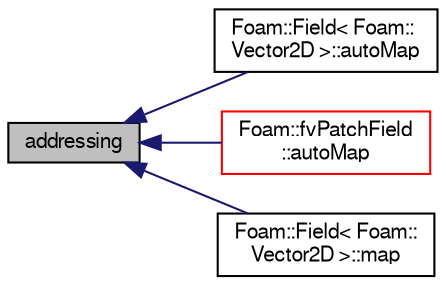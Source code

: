 digraph "addressing"
{
  bgcolor="transparent";
  edge [fontname="FreeSans",fontsize="10",labelfontname="FreeSans",labelfontsize="10"];
  node [fontname="FreeSans",fontsize="10",shape=record];
  rankdir="LR";
  Node186 [label="addressing",height=0.2,width=0.4,color="black", fillcolor="grey75", style="filled", fontcolor="black"];
  Node186 -> Node187 [dir="back",color="midnightblue",fontsize="10",style="solid",fontname="FreeSans"];
  Node187 [label="Foam::Field\< Foam::\lVector2D \>::autoMap",height=0.2,width=0.4,color="black",URL="$a26466.html#ad0217d852e72a5f1434582bed9e52a43",tooltip="Map from self. "];
  Node186 -> Node188 [dir="back",color="midnightblue",fontsize="10",style="solid",fontname="FreeSans"];
  Node188 [label="Foam::fvPatchField\l::autoMap",height=0.2,width=0.4,color="red",URL="$a22354.html#a0ab0c43ce90d756c88dd81e3d0a9eef5",tooltip="Map (and resize as needed) from self given a mapping object. "];
  Node186 -> Node210 [dir="back",color="midnightblue",fontsize="10",style="solid",fontname="FreeSans"];
  Node210 [label="Foam::Field\< Foam::\lVector2D \>::map",height=0.2,width=0.4,color="black",URL="$a26466.html#aa85587f52f0e87a0343ed209ddb41940",tooltip="Map from the given field. "];
}
